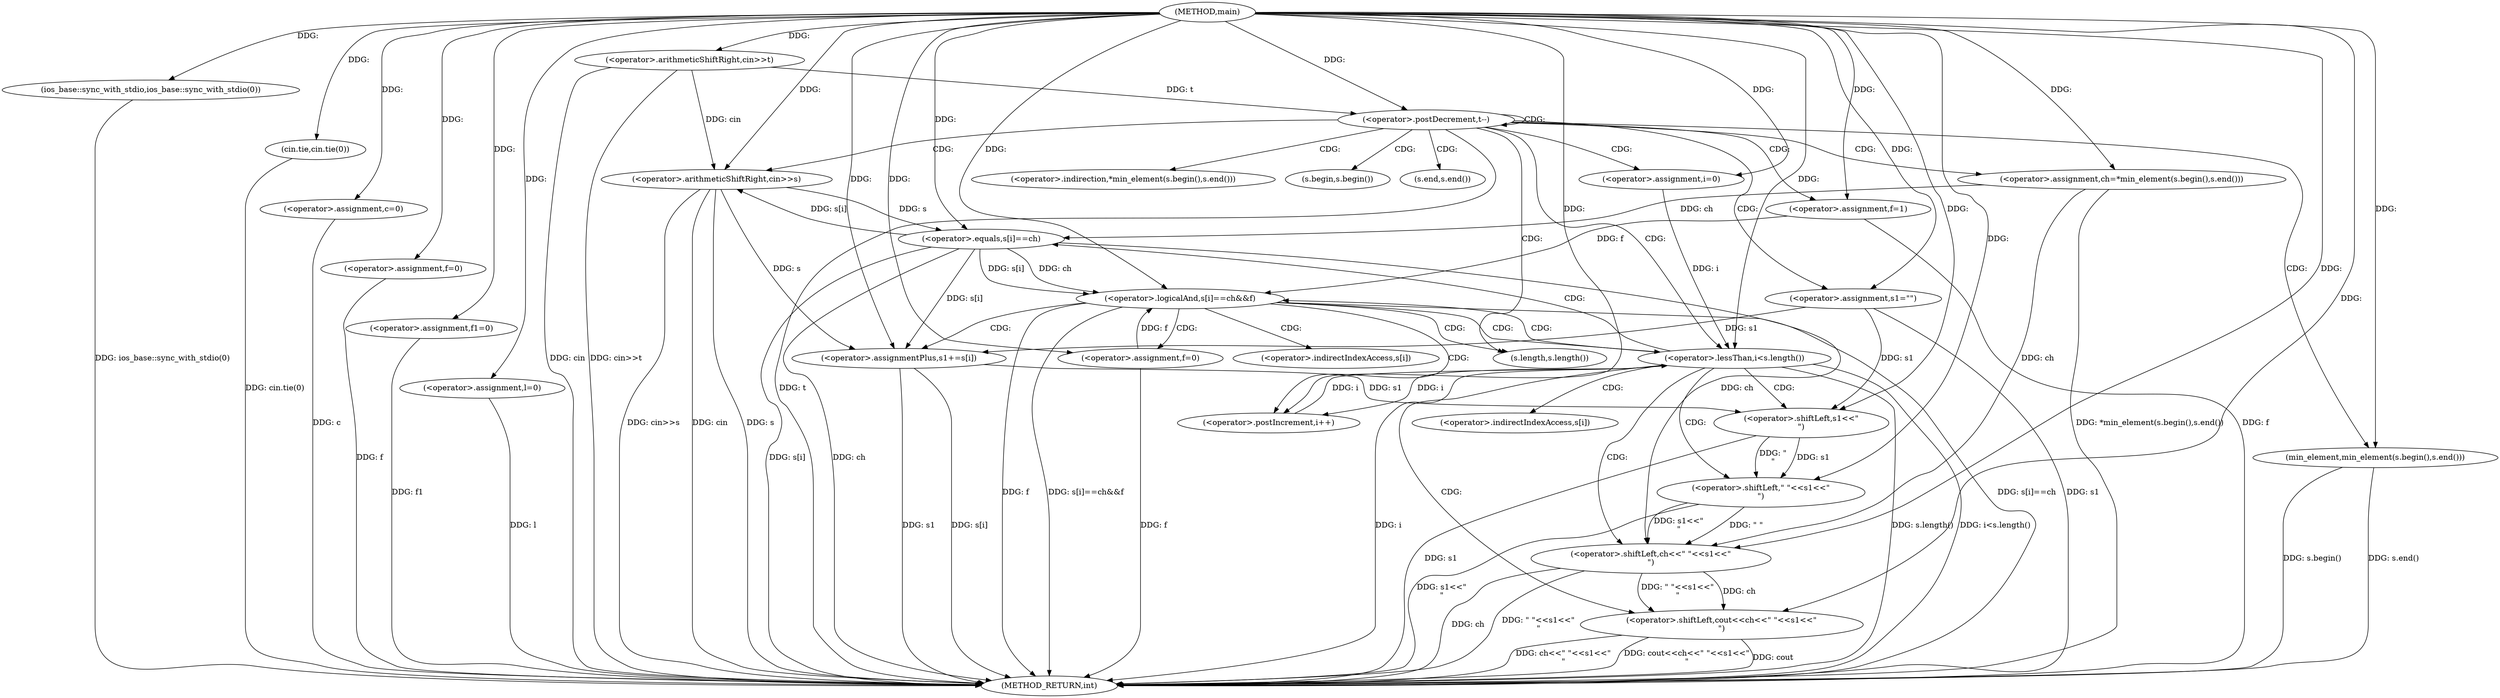 digraph "main" {  
"1000385" [label = "(METHOD,main)" ]
"1000483" [label = "(METHOD_RETURN,int)" ]
"1000387" [label = "(ios_base::sync_with_stdio,ios_base::sync_with_stdio(0))" ]
"1000389" [label = "(cin.tie,cin.tie(0))" ]
"1000393" [label = "(<operator>.assignment,c=0)" ]
"1000399" [label = "(<operator>.assignment,f=0)" ]
"1000407" [label = "(<operator>.assignment,f1=0)" ]
"1000413" [label = "(<operator>.assignment,l=0)" ]
"1000422" [label = "(<operator>.arithmeticShiftRight,cin>>t)" ]
"1000426" [label = "(<operator>.postDecrement,t--)" ]
"1000429" [label = "(<operator>.arithmeticShiftRight,cin>>s)" ]
"1000432" [label = "(<operator>.assignment,s1=\"\")" ]
"1000435" [label = "(<operator>.assignment,f=1)" ]
"1000439" [label = "(<operator>.assignment,ch=*min_element(s.begin(),s.end()))" ]
"1000474" [label = "(<operator>.shiftLeft,cout<<ch<<\" \"<<s1<<\"\n\")" ]
"1000446" [label = "(<operator>.assignment,i=0)" ]
"1000449" [label = "(<operator>.lessThan,i<s.length())" ]
"1000452" [label = "(<operator>.postIncrement,i++)" ]
"1000476" [label = "(<operator>.shiftLeft,ch<<\" \"<<s1<<\"\n\")" ]
"1000442" [label = "(min_element,min_element(s.begin(),s.end()))" ]
"1000456" [label = "(<operator>.logicalAnd,s[i]==ch&&f)" ]
"1000478" [label = "(<operator>.shiftLeft,\" \"<<s1<<\"\n\")" ]
"1000464" [label = "(<operator>.assignment,f=0)" ]
"1000469" [label = "(<operator>.assignmentPlus,s1+=s[i])" ]
"1000480" [label = "(<operator>.shiftLeft,s1<<\"\n\")" ]
"1000457" [label = "(<operator>.equals,s[i]==ch)" ]
"1000441" [label = "(<operator>.indirection,*min_element(s.begin(),s.end()))" ]
"1000451" [label = "(s.length,s.length())" ]
"1000443" [label = "(s.begin,s.begin())" ]
"1000444" [label = "(s.end,s.end())" ]
"1000458" [label = "(<operator>.indirectIndexAccess,s[i])" ]
"1000471" [label = "(<operator>.indirectIndexAccess,s[i])" ]
  "1000387" -> "1000483"  [ label = "DDG: ios_base::sync_with_stdio(0)"] 
  "1000389" -> "1000483"  [ label = "DDG: cin.tie(0)"] 
  "1000393" -> "1000483"  [ label = "DDG: c"] 
  "1000399" -> "1000483"  [ label = "DDG: f"] 
  "1000407" -> "1000483"  [ label = "DDG: f1"] 
  "1000413" -> "1000483"  [ label = "DDG: l"] 
  "1000422" -> "1000483"  [ label = "DDG: cin"] 
  "1000422" -> "1000483"  [ label = "DDG: cin>>t"] 
  "1000426" -> "1000483"  [ label = "DDG: t"] 
  "1000429" -> "1000483"  [ label = "DDG: cin"] 
  "1000429" -> "1000483"  [ label = "DDG: s"] 
  "1000429" -> "1000483"  [ label = "DDG: cin>>s"] 
  "1000432" -> "1000483"  [ label = "DDG: s1"] 
  "1000435" -> "1000483"  [ label = "DDG: f"] 
  "1000442" -> "1000483"  [ label = "DDG: s.begin()"] 
  "1000442" -> "1000483"  [ label = "DDG: s.end()"] 
  "1000439" -> "1000483"  [ label = "DDG: *min_element(s.begin(),s.end())"] 
  "1000449" -> "1000483"  [ label = "DDG: i"] 
  "1000449" -> "1000483"  [ label = "DDG: s.length()"] 
  "1000449" -> "1000483"  [ label = "DDG: i<s.length()"] 
  "1000476" -> "1000483"  [ label = "DDG: ch"] 
  "1000480" -> "1000483"  [ label = "DDG: s1"] 
  "1000478" -> "1000483"  [ label = "DDG: s1<<\"\n\""] 
  "1000476" -> "1000483"  [ label = "DDG: \" \"<<s1<<\"\n\""] 
  "1000474" -> "1000483"  [ label = "DDG: ch<<\" \"<<s1<<\"\n\""] 
  "1000474" -> "1000483"  [ label = "DDG: cout<<ch<<\" \"<<s1<<\"\n\""] 
  "1000457" -> "1000483"  [ label = "DDG: s[i]"] 
  "1000457" -> "1000483"  [ label = "DDG: ch"] 
  "1000456" -> "1000483"  [ label = "DDG: s[i]==ch"] 
  "1000456" -> "1000483"  [ label = "DDG: f"] 
  "1000456" -> "1000483"  [ label = "DDG: s[i]==ch&&f"] 
  "1000469" -> "1000483"  [ label = "DDG: s1"] 
  "1000469" -> "1000483"  [ label = "DDG: s[i]"] 
  "1000464" -> "1000483"  [ label = "DDG: f"] 
  "1000474" -> "1000483"  [ label = "DDG: cout"] 
  "1000385" -> "1000393"  [ label = "DDG: "] 
  "1000385" -> "1000399"  [ label = "DDG: "] 
  "1000385" -> "1000407"  [ label = "DDG: "] 
  "1000385" -> "1000413"  [ label = "DDG: "] 
  "1000385" -> "1000387"  [ label = "DDG: "] 
  "1000385" -> "1000389"  [ label = "DDG: "] 
  "1000385" -> "1000422"  [ label = "DDG: "] 
  "1000422" -> "1000426"  [ label = "DDG: t"] 
  "1000385" -> "1000426"  [ label = "DDG: "] 
  "1000385" -> "1000432"  [ label = "DDG: "] 
  "1000385" -> "1000435"  [ label = "DDG: "] 
  "1000422" -> "1000429"  [ label = "DDG: cin"] 
  "1000385" -> "1000429"  [ label = "DDG: "] 
  "1000457" -> "1000429"  [ label = "DDG: s[i]"] 
  "1000385" -> "1000439"  [ label = "DDG: "] 
  "1000385" -> "1000446"  [ label = "DDG: "] 
  "1000385" -> "1000474"  [ label = "DDG: "] 
  "1000476" -> "1000474"  [ label = "DDG: ch"] 
  "1000476" -> "1000474"  [ label = "DDG: \" \"<<s1<<\"\n\""] 
  "1000446" -> "1000449"  [ label = "DDG: i"] 
  "1000452" -> "1000449"  [ label = "DDG: i"] 
  "1000385" -> "1000449"  [ label = "DDG: "] 
  "1000449" -> "1000452"  [ label = "DDG: i"] 
  "1000385" -> "1000452"  [ label = "DDG: "] 
  "1000439" -> "1000476"  [ label = "DDG: ch"] 
  "1000457" -> "1000476"  [ label = "DDG: ch"] 
  "1000385" -> "1000476"  [ label = "DDG: "] 
  "1000478" -> "1000476"  [ label = "DDG: \" \""] 
  "1000478" -> "1000476"  [ label = "DDG: s1<<\"\n\""] 
  "1000385" -> "1000442"  [ label = "DDG: "] 
  "1000385" -> "1000478"  [ label = "DDG: "] 
  "1000480" -> "1000478"  [ label = "DDG: s1"] 
  "1000480" -> "1000478"  [ label = "DDG: \"\n\""] 
  "1000457" -> "1000456"  [ label = "DDG: s[i]"] 
  "1000457" -> "1000456"  [ label = "DDG: ch"] 
  "1000435" -> "1000456"  [ label = "DDG: f"] 
  "1000464" -> "1000456"  [ label = "DDG: f"] 
  "1000385" -> "1000456"  [ label = "DDG: "] 
  "1000385" -> "1000464"  [ label = "DDG: "] 
  "1000429" -> "1000469"  [ label = "DDG: s"] 
  "1000457" -> "1000469"  [ label = "DDG: s[i]"] 
  "1000432" -> "1000480"  [ label = "DDG: s1"] 
  "1000469" -> "1000480"  [ label = "DDG: s1"] 
  "1000385" -> "1000480"  [ label = "DDG: "] 
  "1000429" -> "1000457"  [ label = "DDG: s"] 
  "1000439" -> "1000457"  [ label = "DDG: ch"] 
  "1000385" -> "1000457"  [ label = "DDG: "] 
  "1000432" -> "1000469"  [ label = "DDG: s1"] 
  "1000385" -> "1000469"  [ label = "DDG: "] 
  "1000426" -> "1000426"  [ label = "CDG: "] 
  "1000426" -> "1000444"  [ label = "CDG: "] 
  "1000426" -> "1000443"  [ label = "CDG: "] 
  "1000426" -> "1000439"  [ label = "CDG: "] 
  "1000426" -> "1000432"  [ label = "CDG: "] 
  "1000426" -> "1000451"  [ label = "CDG: "] 
  "1000426" -> "1000446"  [ label = "CDG: "] 
  "1000426" -> "1000435"  [ label = "CDG: "] 
  "1000426" -> "1000429"  [ label = "CDG: "] 
  "1000426" -> "1000441"  [ label = "CDG: "] 
  "1000426" -> "1000449"  [ label = "CDG: "] 
  "1000426" -> "1000442"  [ label = "CDG: "] 
  "1000449" -> "1000456"  [ label = "CDG: "] 
  "1000449" -> "1000474"  [ label = "CDG: "] 
  "1000449" -> "1000457"  [ label = "CDG: "] 
  "1000449" -> "1000478"  [ label = "CDG: "] 
  "1000449" -> "1000476"  [ label = "CDG: "] 
  "1000449" -> "1000458"  [ label = "CDG: "] 
  "1000449" -> "1000480"  [ label = "CDG: "] 
  "1000456" -> "1000464"  [ label = "CDG: "] 
  "1000456" -> "1000471"  [ label = "CDG: "] 
  "1000456" -> "1000451"  [ label = "CDG: "] 
  "1000456" -> "1000452"  [ label = "CDG: "] 
  "1000456" -> "1000469"  [ label = "CDG: "] 
  "1000456" -> "1000449"  [ label = "CDG: "] 
}
